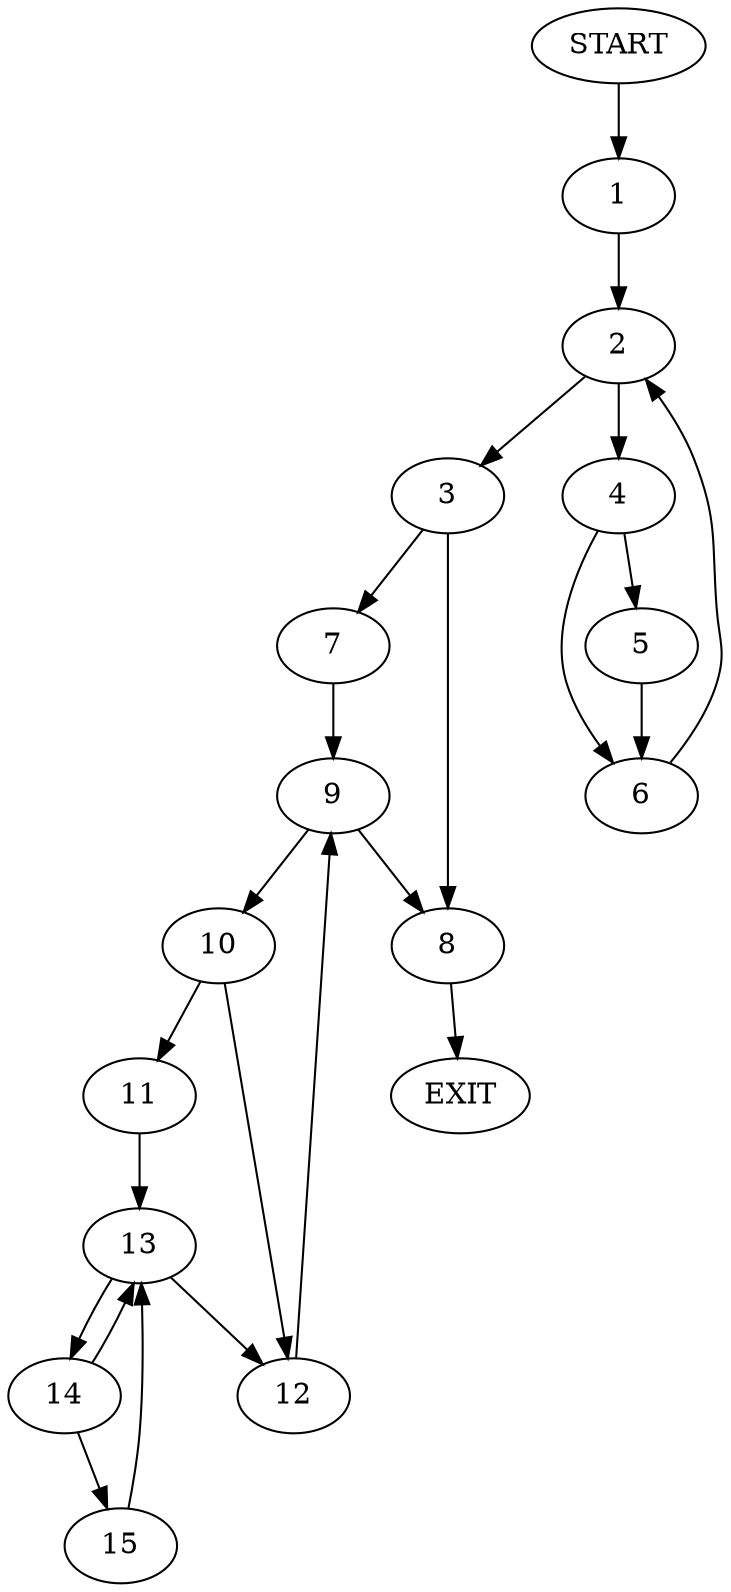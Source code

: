 digraph {
0 [label="START"]
16 [label="EXIT"]
0 -> 1
1 -> 2
2 -> 3
2 -> 4
4 -> 5
4 -> 6
3 -> 7
3 -> 8
5 -> 6
6 -> 2
8 -> 16
7 -> 9
9 -> 10
9 -> 8
10 -> 11
10 -> 12
12 -> 9
11 -> 13
13 -> 14
13 -> 12
14 -> 13
14 -> 15
15 -> 13
}
